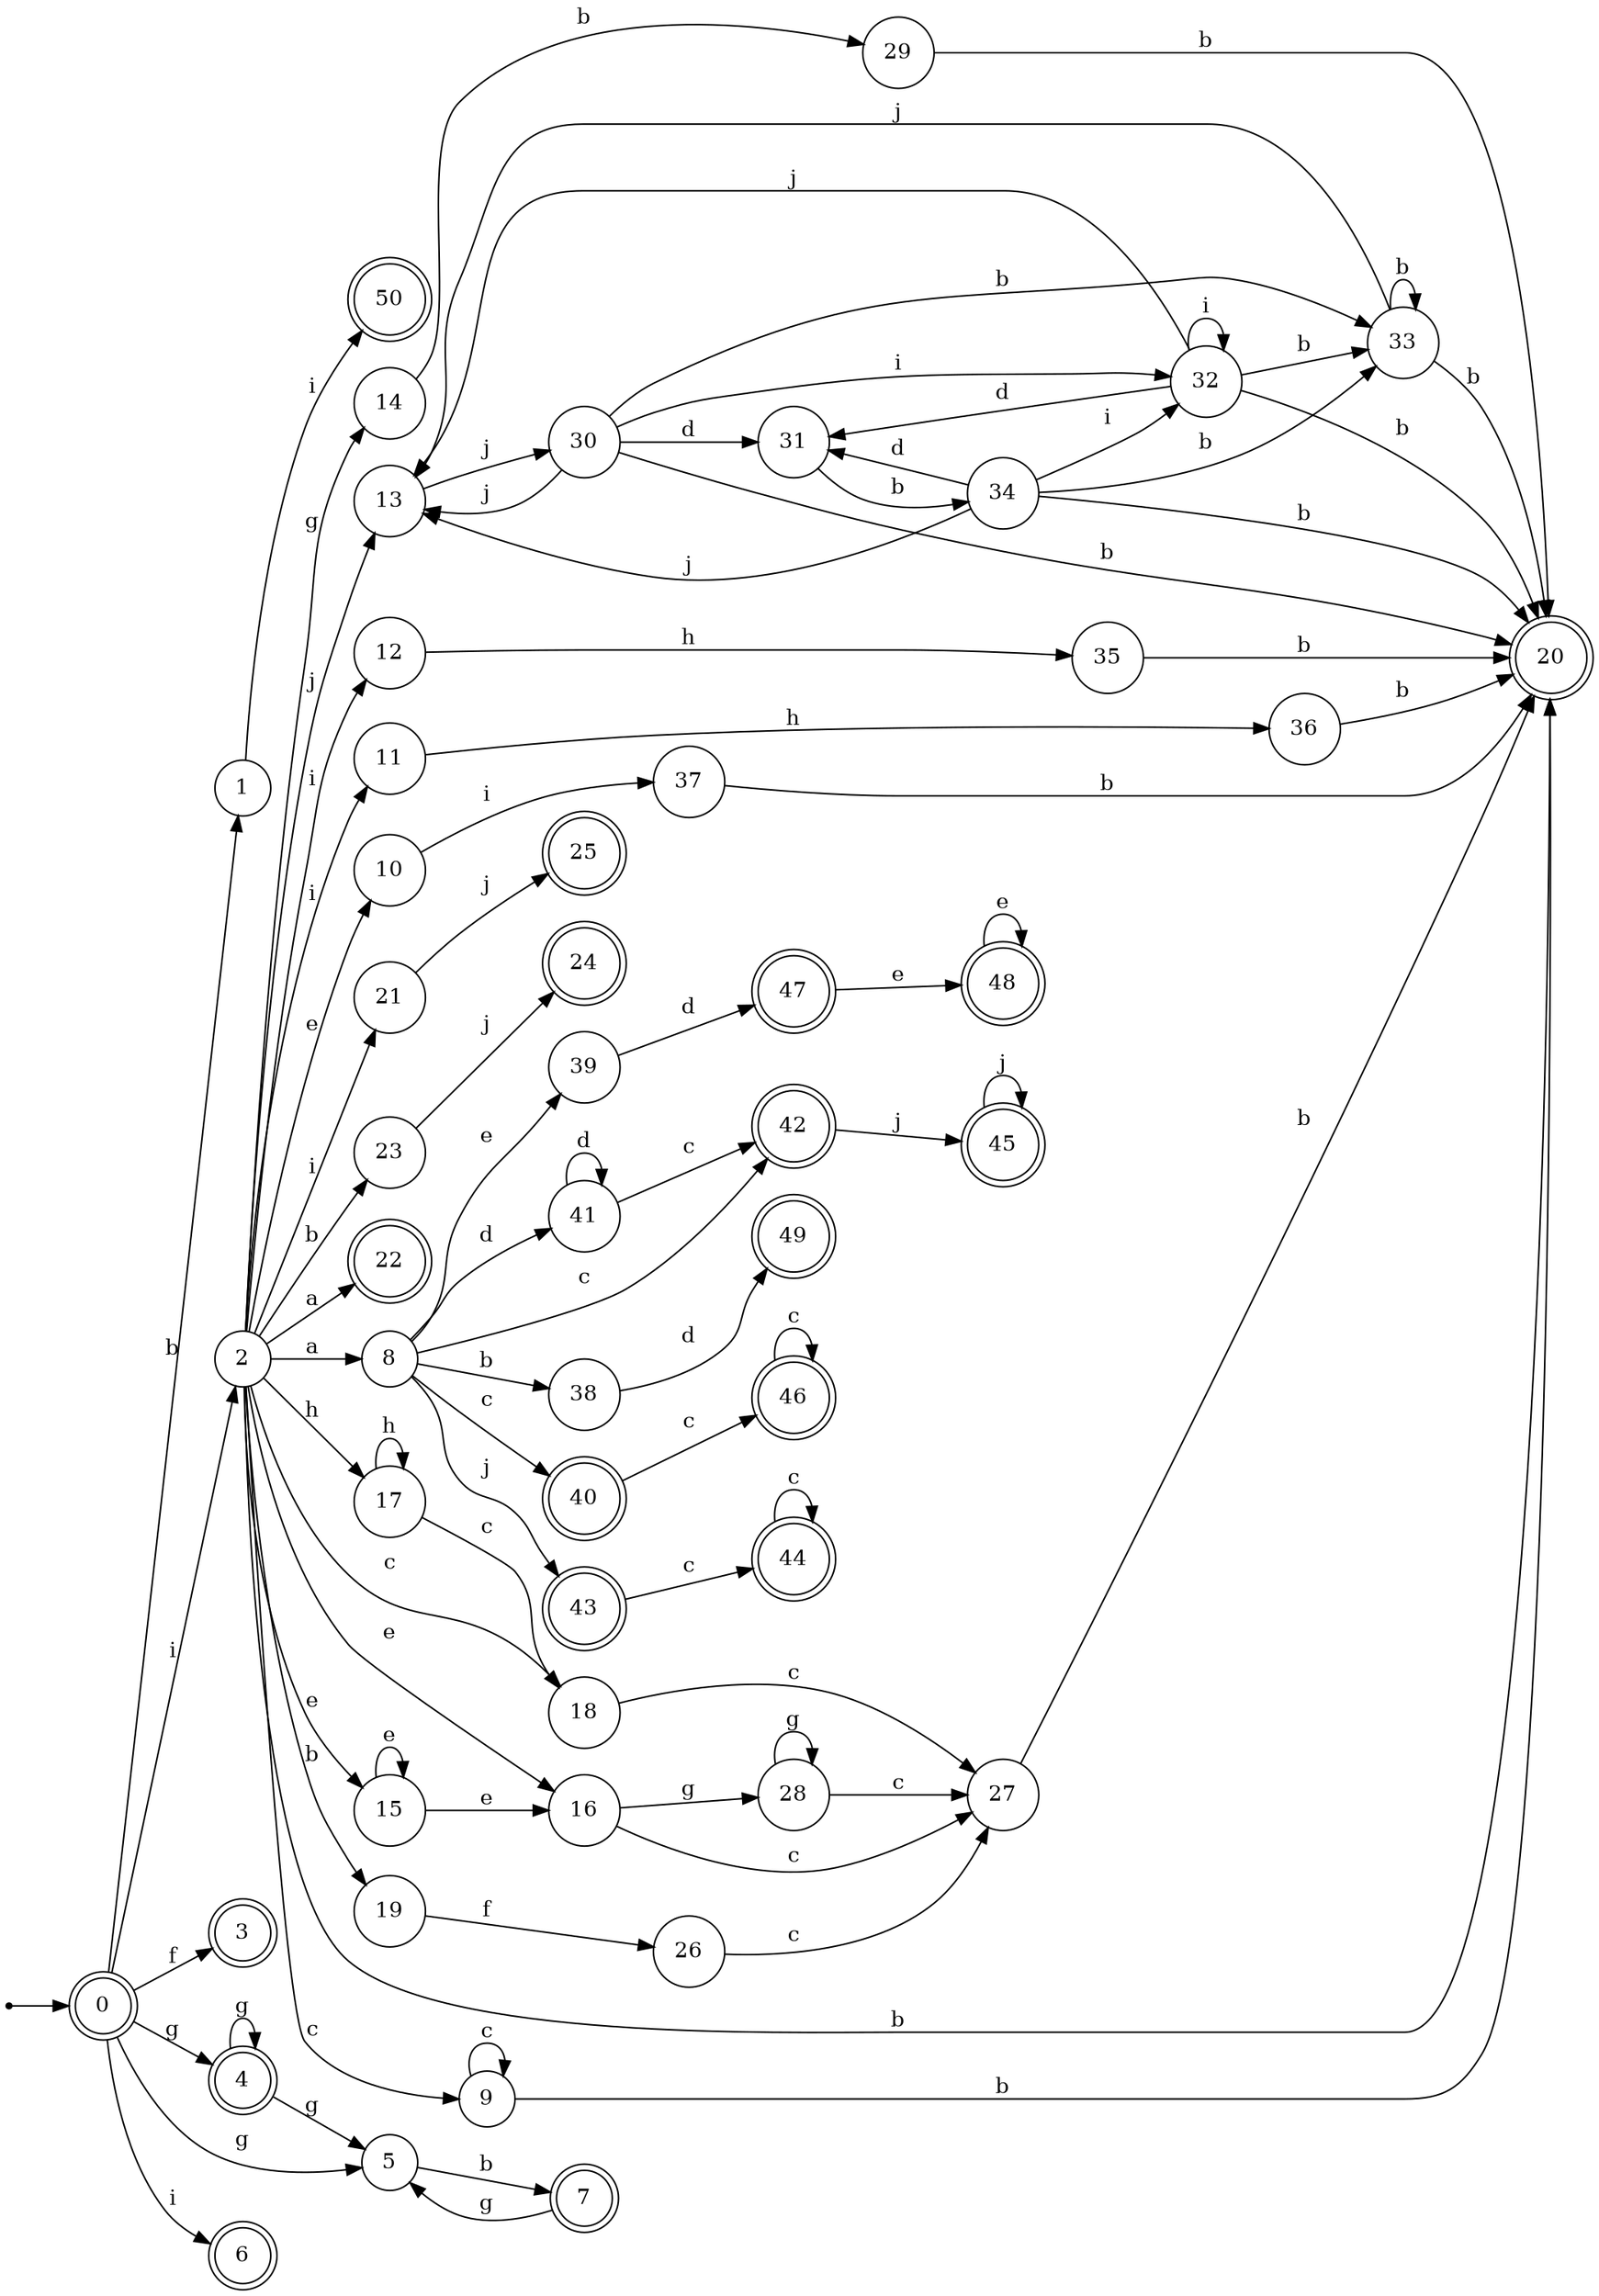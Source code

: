 digraph finite_state_machine {
rankdir=LR;
size="20,20";
node [shape = point]; "dummy0"
node [shape = doublecircle]; "0";"dummy0" -> "0";
node [shape = circle]; "1";
node [shape = circle]; "2";
node [shape = doublecircle]; "3";node [shape = doublecircle]; "4";node [shape = circle]; "5";
node [shape = doublecircle]; "6";node [shape = doublecircle]; "7";node [shape = circle]; "8";
node [shape = circle]; "9";
node [shape = circle]; "10";
node [shape = circle]; "11";
node [shape = circle]; "12";
node [shape = circle]; "13";
node [shape = circle]; "14";
node [shape = circle]; "15";
node [shape = circle]; "16";
node [shape = circle]; "17";
node [shape = circle]; "18";
node [shape = circle]; "19";
node [shape = doublecircle]; "20";node [shape = circle]; "21";
node [shape = doublecircle]; "22";node [shape = circle]; "23";
node [shape = doublecircle]; "24";node [shape = doublecircle]; "25";node [shape = circle]; "26";
node [shape = circle]; "27";
node [shape = circle]; "28";
node [shape = circle]; "29";
node [shape = circle]; "30";
node [shape = circle]; "31";
node [shape = circle]; "32";
node [shape = circle]; "33";
node [shape = circle]; "34";
node [shape = circle]; "35";
node [shape = circle]; "36";
node [shape = circle]; "37";
node [shape = circle]; "38";
node [shape = circle]; "39";
node [shape = doublecircle]; "40";node [shape = circle]; "41";
node [shape = doublecircle]; "42";node [shape = doublecircle]; "43";node [shape = doublecircle]; "44";node [shape = doublecircle]; "45";node [shape = doublecircle]; "46";node [shape = doublecircle]; "47";node [shape = doublecircle]; "48";node [shape = doublecircle]; "49";node [shape = doublecircle]; "50";"0" -> "1" [label = "b"];
 "0" -> "2" [label = "i"];
 "0" -> "6" [label = "i"];
 "0" -> "3" [label = "f"];
 "0" -> "4" [label = "g"];
 "0" -> "5" [label = "g"];
 "5" -> "7" [label = "b"];
 "7" -> "5" [label = "g"];
 "4" -> "4" [label = "g"];
 "4" -> "5" [label = "g"];
 "2" -> "8" [label = "a"];
 "2" -> "22" [label = "a"];
 "2" -> "9" [label = "c"];
 "2" -> "18" [label = "c"];
 "2" -> "16" [label = "e"];
 "2" -> "10" [label = "e"];
 "2" -> "15" [label = "e"];
 "2" -> "11" [label = "i"];
 "2" -> "12" [label = "i"];
 "2" -> "21" [label = "i"];
 "2" -> "13" [label = "j"];
 "2" -> "14" [label = "g"];
 "2" -> "17" [label = "h"];
 "2" -> "19" [label = "b"];
 "2" -> "20" [label = "b"];
 "2" -> "23" [label = "b"];
 "23" -> "24" [label = "j"];
 "21" -> "25" [label = "j"];
 "19" -> "26" [label = "f"];
 "26" -> "27" [label = "c"];
 "27" -> "20" [label = "b"];
 "18" -> "27" [label = "c"];
 "17" -> "17" [label = "h"];
 "17" -> "18" [label = "c"];
 "16" -> "28" [label = "g"];
 "16" -> "27" [label = "c"];
 "28" -> "28" [label = "g"];
 "28" -> "27" [label = "c"];
 "15" -> "16" [label = "e"];
 "15" -> "15" [label = "e"];
 "14" -> "29" [label = "b"];
 "29" -> "20" [label = "b"];
 "13" -> "30" [label = "j"];
 "30" -> "13" [label = "j"];
 "30" -> "31" [label = "d"];
 "30" -> "32" [label = "i"];
 "30" -> "33" [label = "b"];
 "30" -> "20" [label = "b"];
 "33" -> "33" [label = "b"];
 "33" -> "20" [label = "b"];
 "33" -> "13" [label = "j"];
 "32" -> "32" [label = "i"];
 "32" -> "31" [label = "d"];
 "32" -> "13" [label = "j"];
 "32" -> "33" [label = "b"];
 "32" -> "20" [label = "b"];
 "31" -> "34" [label = "b"];
 "34" -> "31" [label = "d"];
 "34" -> "32" [label = "i"];
 "34" -> "13" [label = "j"];
 "34" -> "33" [label = "b"];
 "34" -> "20" [label = "b"];
 "12" -> "35" [label = "h"];
 "35" -> "20" [label = "b"];
 "11" -> "36" [label = "h"];
 "36" -> "20" [label = "b"];
 "10" -> "37" [label = "i"];
 "37" -> "20" [label = "b"];
 "9" -> "9" [label = "c"];
 "9" -> "20" [label = "b"];
 "8" -> "38" [label = "b"];
 "8" -> "39" [label = "e"];
 "8" -> "40" [label = "c"];
 "8" -> "42" [label = "c"];
 "8" -> "41" [label = "d"];
 "8" -> "43" [label = "j"];
 "43" -> "44" [label = "c"];
 "44" -> "44" [label = "c"];
 "42" -> "45" [label = "j"];
 "45" -> "45" [label = "j"];
 "41" -> "41" [label = "d"];
 "41" -> "42" [label = "c"];
 "40" -> "46" [label = "c"];
 "46" -> "46" [label = "c"];
 "39" -> "47" [label = "d"];
 "47" -> "48" [label = "e"];
 "48" -> "48" [label = "e"];
 "38" -> "49" [label = "d"];
 "1" -> "50" [label = "i"];
 }
